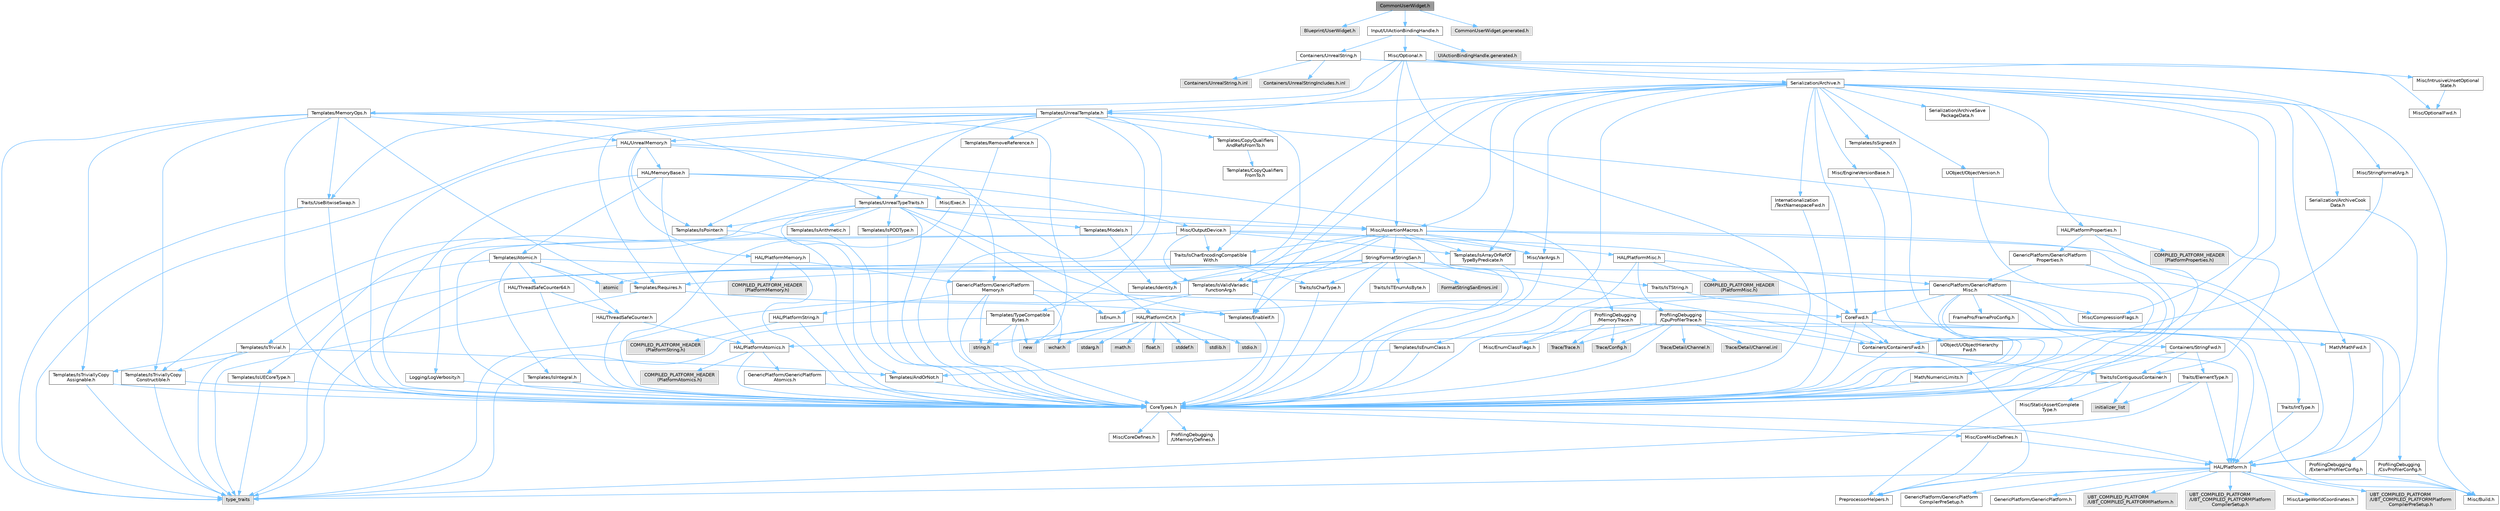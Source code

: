 digraph "CommonUserWidget.h"
{
 // INTERACTIVE_SVG=YES
 // LATEX_PDF_SIZE
  bgcolor="transparent";
  edge [fontname=Helvetica,fontsize=10,labelfontname=Helvetica,labelfontsize=10];
  node [fontname=Helvetica,fontsize=10,shape=box,height=0.2,width=0.4];
  Node1 [id="Node000001",label="CommonUserWidget.h",height=0.2,width=0.4,color="gray40", fillcolor="grey60", style="filled", fontcolor="black",tooltip=" "];
  Node1 -> Node2 [id="edge1_Node000001_Node000002",color="steelblue1",style="solid",tooltip=" "];
  Node2 [id="Node000002",label="Blueprint/UserWidget.h",height=0.2,width=0.4,color="grey60", fillcolor="#E0E0E0", style="filled",tooltip=" "];
  Node1 -> Node3 [id="edge2_Node000001_Node000003",color="steelblue1",style="solid",tooltip=" "];
  Node3 [id="Node000003",label="Input/UIActionBindingHandle.h",height=0.2,width=0.4,color="grey40", fillcolor="white", style="filled",URL="$db/d66/UIActionBindingHandle_8h.html",tooltip=" "];
  Node3 -> Node4 [id="edge3_Node000003_Node000004",color="steelblue1",style="solid",tooltip=" "];
  Node4 [id="Node000004",label="Containers/UnrealString.h",height=0.2,width=0.4,color="grey40", fillcolor="white", style="filled",URL="$d5/dba/UnrealString_8h.html",tooltip=" "];
  Node4 -> Node5 [id="edge4_Node000004_Node000005",color="steelblue1",style="solid",tooltip=" "];
  Node5 [id="Node000005",label="Containers/UnrealStringIncludes.h.inl",height=0.2,width=0.4,color="grey60", fillcolor="#E0E0E0", style="filled",tooltip=" "];
  Node4 -> Node6 [id="edge5_Node000004_Node000006",color="steelblue1",style="solid",tooltip=" "];
  Node6 [id="Node000006",label="Containers/UnrealString.h.inl",height=0.2,width=0.4,color="grey60", fillcolor="#E0E0E0", style="filled",tooltip=" "];
  Node4 -> Node7 [id="edge6_Node000004_Node000007",color="steelblue1",style="solid",tooltip=" "];
  Node7 [id="Node000007",label="Misc/StringFormatArg.h",height=0.2,width=0.4,color="grey40", fillcolor="white", style="filled",URL="$d2/d16/StringFormatArg_8h.html",tooltip=" "];
  Node7 -> Node8 [id="edge7_Node000007_Node000008",color="steelblue1",style="solid",tooltip=" "];
  Node8 [id="Node000008",label="Containers/ContainersFwd.h",height=0.2,width=0.4,color="grey40", fillcolor="white", style="filled",URL="$d4/d0a/ContainersFwd_8h.html",tooltip=" "];
  Node8 -> Node9 [id="edge8_Node000008_Node000009",color="steelblue1",style="solid",tooltip=" "];
  Node9 [id="Node000009",label="HAL/Platform.h",height=0.2,width=0.4,color="grey40", fillcolor="white", style="filled",URL="$d9/dd0/Platform_8h.html",tooltip=" "];
  Node9 -> Node10 [id="edge9_Node000009_Node000010",color="steelblue1",style="solid",tooltip=" "];
  Node10 [id="Node000010",label="Misc/Build.h",height=0.2,width=0.4,color="grey40", fillcolor="white", style="filled",URL="$d3/dbb/Build_8h.html",tooltip=" "];
  Node9 -> Node11 [id="edge10_Node000009_Node000011",color="steelblue1",style="solid",tooltip=" "];
  Node11 [id="Node000011",label="Misc/LargeWorldCoordinates.h",height=0.2,width=0.4,color="grey40", fillcolor="white", style="filled",URL="$d2/dcb/LargeWorldCoordinates_8h.html",tooltip=" "];
  Node9 -> Node12 [id="edge11_Node000009_Node000012",color="steelblue1",style="solid",tooltip=" "];
  Node12 [id="Node000012",label="type_traits",height=0.2,width=0.4,color="grey60", fillcolor="#E0E0E0", style="filled",tooltip=" "];
  Node9 -> Node13 [id="edge12_Node000009_Node000013",color="steelblue1",style="solid",tooltip=" "];
  Node13 [id="Node000013",label="PreprocessorHelpers.h",height=0.2,width=0.4,color="grey40", fillcolor="white", style="filled",URL="$db/ddb/PreprocessorHelpers_8h.html",tooltip=" "];
  Node9 -> Node14 [id="edge13_Node000009_Node000014",color="steelblue1",style="solid",tooltip=" "];
  Node14 [id="Node000014",label="UBT_COMPILED_PLATFORM\l/UBT_COMPILED_PLATFORMPlatform\lCompilerPreSetup.h",height=0.2,width=0.4,color="grey60", fillcolor="#E0E0E0", style="filled",tooltip=" "];
  Node9 -> Node15 [id="edge14_Node000009_Node000015",color="steelblue1",style="solid",tooltip=" "];
  Node15 [id="Node000015",label="GenericPlatform/GenericPlatform\lCompilerPreSetup.h",height=0.2,width=0.4,color="grey40", fillcolor="white", style="filled",URL="$d9/dc8/GenericPlatformCompilerPreSetup_8h.html",tooltip=" "];
  Node9 -> Node16 [id="edge15_Node000009_Node000016",color="steelblue1",style="solid",tooltip=" "];
  Node16 [id="Node000016",label="GenericPlatform/GenericPlatform.h",height=0.2,width=0.4,color="grey40", fillcolor="white", style="filled",URL="$d6/d84/GenericPlatform_8h.html",tooltip=" "];
  Node9 -> Node17 [id="edge16_Node000009_Node000017",color="steelblue1",style="solid",tooltip=" "];
  Node17 [id="Node000017",label="UBT_COMPILED_PLATFORM\l/UBT_COMPILED_PLATFORMPlatform.h",height=0.2,width=0.4,color="grey60", fillcolor="#E0E0E0", style="filled",tooltip=" "];
  Node9 -> Node18 [id="edge17_Node000009_Node000018",color="steelblue1",style="solid",tooltip=" "];
  Node18 [id="Node000018",label="UBT_COMPILED_PLATFORM\l/UBT_COMPILED_PLATFORMPlatform\lCompilerSetup.h",height=0.2,width=0.4,color="grey60", fillcolor="#E0E0E0", style="filled",tooltip=" "];
  Node8 -> Node19 [id="edge18_Node000008_Node000019",color="steelblue1",style="solid",tooltip=" "];
  Node19 [id="Node000019",label="CoreTypes.h",height=0.2,width=0.4,color="grey40", fillcolor="white", style="filled",URL="$dc/dec/CoreTypes_8h.html",tooltip=" "];
  Node19 -> Node9 [id="edge19_Node000019_Node000009",color="steelblue1",style="solid",tooltip=" "];
  Node19 -> Node20 [id="edge20_Node000019_Node000020",color="steelblue1",style="solid",tooltip=" "];
  Node20 [id="Node000020",label="ProfilingDebugging\l/UMemoryDefines.h",height=0.2,width=0.4,color="grey40", fillcolor="white", style="filled",URL="$d2/da2/UMemoryDefines_8h.html",tooltip=" "];
  Node19 -> Node21 [id="edge21_Node000019_Node000021",color="steelblue1",style="solid",tooltip=" "];
  Node21 [id="Node000021",label="Misc/CoreMiscDefines.h",height=0.2,width=0.4,color="grey40", fillcolor="white", style="filled",URL="$da/d38/CoreMiscDefines_8h.html",tooltip=" "];
  Node21 -> Node9 [id="edge22_Node000021_Node000009",color="steelblue1",style="solid",tooltip=" "];
  Node21 -> Node13 [id="edge23_Node000021_Node000013",color="steelblue1",style="solid",tooltip=" "];
  Node19 -> Node22 [id="edge24_Node000019_Node000022",color="steelblue1",style="solid",tooltip=" "];
  Node22 [id="Node000022",label="Misc/CoreDefines.h",height=0.2,width=0.4,color="grey40", fillcolor="white", style="filled",URL="$d3/dd2/CoreDefines_8h.html",tooltip=" "];
  Node8 -> Node23 [id="edge25_Node000008_Node000023",color="steelblue1",style="solid",tooltip=" "];
  Node23 [id="Node000023",label="Traits/IsContiguousContainer.h",height=0.2,width=0.4,color="grey40", fillcolor="white", style="filled",URL="$d5/d3c/IsContiguousContainer_8h.html",tooltip=" "];
  Node23 -> Node19 [id="edge26_Node000023_Node000019",color="steelblue1",style="solid",tooltip=" "];
  Node23 -> Node24 [id="edge27_Node000023_Node000024",color="steelblue1",style="solid",tooltip=" "];
  Node24 [id="Node000024",label="Misc/StaticAssertComplete\lType.h",height=0.2,width=0.4,color="grey40", fillcolor="white", style="filled",URL="$d5/d4e/StaticAssertCompleteType_8h.html",tooltip=" "];
  Node23 -> Node25 [id="edge28_Node000023_Node000025",color="steelblue1",style="solid",tooltip=" "];
  Node25 [id="Node000025",label="initializer_list",height=0.2,width=0.4,color="grey60", fillcolor="#E0E0E0", style="filled",tooltip=" "];
  Node3 -> Node26 [id="edge29_Node000003_Node000026",color="steelblue1",style="solid",tooltip=" "];
  Node26 [id="Node000026",label="Misc/Optional.h",height=0.2,width=0.4,color="grey40", fillcolor="white", style="filled",URL="$d2/dae/Optional_8h.html",tooltip=" "];
  Node26 -> Node19 [id="edge30_Node000026_Node000019",color="steelblue1",style="solid",tooltip=" "];
  Node26 -> Node27 [id="edge31_Node000026_Node000027",color="steelblue1",style="solid",tooltip=" "];
  Node27 [id="Node000027",label="Misc/AssertionMacros.h",height=0.2,width=0.4,color="grey40", fillcolor="white", style="filled",URL="$d0/dfa/AssertionMacros_8h.html",tooltip=" "];
  Node27 -> Node19 [id="edge32_Node000027_Node000019",color="steelblue1",style="solid",tooltip=" "];
  Node27 -> Node9 [id="edge33_Node000027_Node000009",color="steelblue1",style="solid",tooltip=" "];
  Node27 -> Node28 [id="edge34_Node000027_Node000028",color="steelblue1",style="solid",tooltip=" "];
  Node28 [id="Node000028",label="HAL/PlatformMisc.h",height=0.2,width=0.4,color="grey40", fillcolor="white", style="filled",URL="$d0/df5/PlatformMisc_8h.html",tooltip=" "];
  Node28 -> Node19 [id="edge35_Node000028_Node000019",color="steelblue1",style="solid",tooltip=" "];
  Node28 -> Node29 [id="edge36_Node000028_Node000029",color="steelblue1",style="solid",tooltip=" "];
  Node29 [id="Node000029",label="GenericPlatform/GenericPlatform\lMisc.h",height=0.2,width=0.4,color="grey40", fillcolor="white", style="filled",URL="$db/d9a/GenericPlatformMisc_8h.html",tooltip=" "];
  Node29 -> Node30 [id="edge37_Node000029_Node000030",color="steelblue1",style="solid",tooltip=" "];
  Node30 [id="Node000030",label="Containers/StringFwd.h",height=0.2,width=0.4,color="grey40", fillcolor="white", style="filled",URL="$df/d37/StringFwd_8h.html",tooltip=" "];
  Node30 -> Node19 [id="edge38_Node000030_Node000019",color="steelblue1",style="solid",tooltip=" "];
  Node30 -> Node31 [id="edge39_Node000030_Node000031",color="steelblue1",style="solid",tooltip=" "];
  Node31 [id="Node000031",label="Traits/ElementType.h",height=0.2,width=0.4,color="grey40", fillcolor="white", style="filled",URL="$d5/d4f/ElementType_8h.html",tooltip=" "];
  Node31 -> Node9 [id="edge40_Node000031_Node000009",color="steelblue1",style="solid",tooltip=" "];
  Node31 -> Node25 [id="edge41_Node000031_Node000025",color="steelblue1",style="solid",tooltip=" "];
  Node31 -> Node12 [id="edge42_Node000031_Node000012",color="steelblue1",style="solid",tooltip=" "];
  Node30 -> Node23 [id="edge43_Node000030_Node000023",color="steelblue1",style="solid",tooltip=" "];
  Node29 -> Node32 [id="edge44_Node000029_Node000032",color="steelblue1",style="solid",tooltip=" "];
  Node32 [id="Node000032",label="CoreFwd.h",height=0.2,width=0.4,color="grey40", fillcolor="white", style="filled",URL="$d1/d1e/CoreFwd_8h.html",tooltip=" "];
  Node32 -> Node19 [id="edge45_Node000032_Node000019",color="steelblue1",style="solid",tooltip=" "];
  Node32 -> Node8 [id="edge46_Node000032_Node000008",color="steelblue1",style="solid",tooltip=" "];
  Node32 -> Node33 [id="edge47_Node000032_Node000033",color="steelblue1",style="solid",tooltip=" "];
  Node33 [id="Node000033",label="Math/MathFwd.h",height=0.2,width=0.4,color="grey40", fillcolor="white", style="filled",URL="$d2/d10/MathFwd_8h.html",tooltip=" "];
  Node33 -> Node9 [id="edge48_Node000033_Node000009",color="steelblue1",style="solid",tooltip=" "];
  Node32 -> Node34 [id="edge49_Node000032_Node000034",color="steelblue1",style="solid",tooltip=" "];
  Node34 [id="Node000034",label="UObject/UObjectHierarchy\lFwd.h",height=0.2,width=0.4,color="grey40", fillcolor="white", style="filled",URL="$d3/d13/UObjectHierarchyFwd_8h.html",tooltip=" "];
  Node29 -> Node19 [id="edge50_Node000029_Node000019",color="steelblue1",style="solid",tooltip=" "];
  Node29 -> Node35 [id="edge51_Node000029_Node000035",color="steelblue1",style="solid",tooltip=" "];
  Node35 [id="Node000035",label="FramePro/FrameProConfig.h",height=0.2,width=0.4,color="grey40", fillcolor="white", style="filled",URL="$d7/d90/FrameProConfig_8h.html",tooltip=" "];
  Node29 -> Node36 [id="edge52_Node000029_Node000036",color="steelblue1",style="solid",tooltip=" "];
  Node36 [id="Node000036",label="HAL/PlatformCrt.h",height=0.2,width=0.4,color="grey40", fillcolor="white", style="filled",URL="$d8/d75/PlatformCrt_8h.html",tooltip=" "];
  Node36 -> Node37 [id="edge53_Node000036_Node000037",color="steelblue1",style="solid",tooltip=" "];
  Node37 [id="Node000037",label="new",height=0.2,width=0.4,color="grey60", fillcolor="#E0E0E0", style="filled",tooltip=" "];
  Node36 -> Node38 [id="edge54_Node000036_Node000038",color="steelblue1",style="solid",tooltip=" "];
  Node38 [id="Node000038",label="wchar.h",height=0.2,width=0.4,color="grey60", fillcolor="#E0E0E0", style="filled",tooltip=" "];
  Node36 -> Node39 [id="edge55_Node000036_Node000039",color="steelblue1",style="solid",tooltip=" "];
  Node39 [id="Node000039",label="stddef.h",height=0.2,width=0.4,color="grey60", fillcolor="#E0E0E0", style="filled",tooltip=" "];
  Node36 -> Node40 [id="edge56_Node000036_Node000040",color="steelblue1",style="solid",tooltip=" "];
  Node40 [id="Node000040",label="stdlib.h",height=0.2,width=0.4,color="grey60", fillcolor="#E0E0E0", style="filled",tooltip=" "];
  Node36 -> Node41 [id="edge57_Node000036_Node000041",color="steelblue1",style="solid",tooltip=" "];
  Node41 [id="Node000041",label="stdio.h",height=0.2,width=0.4,color="grey60", fillcolor="#E0E0E0", style="filled",tooltip=" "];
  Node36 -> Node42 [id="edge58_Node000036_Node000042",color="steelblue1",style="solid",tooltip=" "];
  Node42 [id="Node000042",label="stdarg.h",height=0.2,width=0.4,color="grey60", fillcolor="#E0E0E0", style="filled",tooltip=" "];
  Node36 -> Node43 [id="edge59_Node000036_Node000043",color="steelblue1",style="solid",tooltip=" "];
  Node43 [id="Node000043",label="math.h",height=0.2,width=0.4,color="grey60", fillcolor="#E0E0E0", style="filled",tooltip=" "];
  Node36 -> Node44 [id="edge60_Node000036_Node000044",color="steelblue1",style="solid",tooltip=" "];
  Node44 [id="Node000044",label="float.h",height=0.2,width=0.4,color="grey60", fillcolor="#E0E0E0", style="filled",tooltip=" "];
  Node36 -> Node45 [id="edge61_Node000036_Node000045",color="steelblue1",style="solid",tooltip=" "];
  Node45 [id="Node000045",label="string.h",height=0.2,width=0.4,color="grey60", fillcolor="#E0E0E0", style="filled",tooltip=" "];
  Node29 -> Node46 [id="edge62_Node000029_Node000046",color="steelblue1",style="solid",tooltip=" "];
  Node46 [id="Node000046",label="Math/NumericLimits.h",height=0.2,width=0.4,color="grey40", fillcolor="white", style="filled",URL="$df/d1b/NumericLimits_8h.html",tooltip=" "];
  Node46 -> Node19 [id="edge63_Node000046_Node000019",color="steelblue1",style="solid",tooltip=" "];
  Node29 -> Node47 [id="edge64_Node000029_Node000047",color="steelblue1",style="solid",tooltip=" "];
  Node47 [id="Node000047",label="Misc/CompressionFlags.h",height=0.2,width=0.4,color="grey40", fillcolor="white", style="filled",URL="$d9/d76/CompressionFlags_8h.html",tooltip=" "];
  Node29 -> Node48 [id="edge65_Node000029_Node000048",color="steelblue1",style="solid",tooltip=" "];
  Node48 [id="Node000048",label="Misc/EnumClassFlags.h",height=0.2,width=0.4,color="grey40", fillcolor="white", style="filled",URL="$d8/de7/EnumClassFlags_8h.html",tooltip=" "];
  Node29 -> Node49 [id="edge66_Node000029_Node000049",color="steelblue1",style="solid",tooltip=" "];
  Node49 [id="Node000049",label="ProfilingDebugging\l/CsvProfilerConfig.h",height=0.2,width=0.4,color="grey40", fillcolor="white", style="filled",URL="$d3/d88/CsvProfilerConfig_8h.html",tooltip=" "];
  Node49 -> Node10 [id="edge67_Node000049_Node000010",color="steelblue1",style="solid",tooltip=" "];
  Node29 -> Node50 [id="edge68_Node000029_Node000050",color="steelblue1",style="solid",tooltip=" "];
  Node50 [id="Node000050",label="ProfilingDebugging\l/ExternalProfilerConfig.h",height=0.2,width=0.4,color="grey40", fillcolor="white", style="filled",URL="$d3/dbb/ExternalProfilerConfig_8h.html",tooltip=" "];
  Node50 -> Node10 [id="edge69_Node000050_Node000010",color="steelblue1",style="solid",tooltip=" "];
  Node28 -> Node51 [id="edge70_Node000028_Node000051",color="steelblue1",style="solid",tooltip=" "];
  Node51 [id="Node000051",label="COMPILED_PLATFORM_HEADER\l(PlatformMisc.h)",height=0.2,width=0.4,color="grey60", fillcolor="#E0E0E0", style="filled",tooltip=" "];
  Node28 -> Node52 [id="edge71_Node000028_Node000052",color="steelblue1",style="solid",tooltip=" "];
  Node52 [id="Node000052",label="ProfilingDebugging\l/CpuProfilerTrace.h",height=0.2,width=0.4,color="grey40", fillcolor="white", style="filled",URL="$da/dcb/CpuProfilerTrace_8h.html",tooltip=" "];
  Node52 -> Node19 [id="edge72_Node000052_Node000019",color="steelblue1",style="solid",tooltip=" "];
  Node52 -> Node8 [id="edge73_Node000052_Node000008",color="steelblue1",style="solid",tooltip=" "];
  Node52 -> Node53 [id="edge74_Node000052_Node000053",color="steelblue1",style="solid",tooltip=" "];
  Node53 [id="Node000053",label="HAL/PlatformAtomics.h",height=0.2,width=0.4,color="grey40", fillcolor="white", style="filled",URL="$d3/d36/PlatformAtomics_8h.html",tooltip=" "];
  Node53 -> Node19 [id="edge75_Node000053_Node000019",color="steelblue1",style="solid",tooltip=" "];
  Node53 -> Node54 [id="edge76_Node000053_Node000054",color="steelblue1",style="solid",tooltip=" "];
  Node54 [id="Node000054",label="GenericPlatform/GenericPlatform\lAtomics.h",height=0.2,width=0.4,color="grey40", fillcolor="white", style="filled",URL="$da/d72/GenericPlatformAtomics_8h.html",tooltip=" "];
  Node54 -> Node19 [id="edge77_Node000054_Node000019",color="steelblue1",style="solid",tooltip=" "];
  Node53 -> Node55 [id="edge78_Node000053_Node000055",color="steelblue1",style="solid",tooltip=" "];
  Node55 [id="Node000055",label="COMPILED_PLATFORM_HEADER\l(PlatformAtomics.h)",height=0.2,width=0.4,color="grey60", fillcolor="#E0E0E0", style="filled",tooltip=" "];
  Node52 -> Node13 [id="edge79_Node000052_Node000013",color="steelblue1",style="solid",tooltip=" "];
  Node52 -> Node10 [id="edge80_Node000052_Node000010",color="steelblue1",style="solid",tooltip=" "];
  Node52 -> Node56 [id="edge81_Node000052_Node000056",color="steelblue1",style="solid",tooltip=" "];
  Node56 [id="Node000056",label="Trace/Config.h",height=0.2,width=0.4,color="grey60", fillcolor="#E0E0E0", style="filled",tooltip=" "];
  Node52 -> Node57 [id="edge82_Node000052_Node000057",color="steelblue1",style="solid",tooltip=" "];
  Node57 [id="Node000057",label="Trace/Detail/Channel.h",height=0.2,width=0.4,color="grey60", fillcolor="#E0E0E0", style="filled",tooltip=" "];
  Node52 -> Node58 [id="edge83_Node000052_Node000058",color="steelblue1",style="solid",tooltip=" "];
  Node58 [id="Node000058",label="Trace/Detail/Channel.inl",height=0.2,width=0.4,color="grey60", fillcolor="#E0E0E0", style="filled",tooltip=" "];
  Node52 -> Node59 [id="edge84_Node000052_Node000059",color="steelblue1",style="solid",tooltip=" "];
  Node59 [id="Node000059",label="Trace/Trace.h",height=0.2,width=0.4,color="grey60", fillcolor="#E0E0E0", style="filled",tooltip=" "];
  Node27 -> Node13 [id="edge85_Node000027_Node000013",color="steelblue1",style="solid",tooltip=" "];
  Node27 -> Node60 [id="edge86_Node000027_Node000060",color="steelblue1",style="solid",tooltip=" "];
  Node60 [id="Node000060",label="Templates/EnableIf.h",height=0.2,width=0.4,color="grey40", fillcolor="white", style="filled",URL="$d7/d60/EnableIf_8h.html",tooltip=" "];
  Node60 -> Node19 [id="edge87_Node000060_Node000019",color="steelblue1",style="solid",tooltip=" "];
  Node27 -> Node61 [id="edge88_Node000027_Node000061",color="steelblue1",style="solid",tooltip=" "];
  Node61 [id="Node000061",label="Templates/IsArrayOrRefOf\lTypeByPredicate.h",height=0.2,width=0.4,color="grey40", fillcolor="white", style="filled",URL="$d6/da1/IsArrayOrRefOfTypeByPredicate_8h.html",tooltip=" "];
  Node61 -> Node19 [id="edge89_Node000061_Node000019",color="steelblue1",style="solid",tooltip=" "];
  Node27 -> Node62 [id="edge90_Node000027_Node000062",color="steelblue1",style="solid",tooltip=" "];
  Node62 [id="Node000062",label="Templates/IsValidVariadic\lFunctionArg.h",height=0.2,width=0.4,color="grey40", fillcolor="white", style="filled",URL="$d0/dc8/IsValidVariadicFunctionArg_8h.html",tooltip=" "];
  Node62 -> Node19 [id="edge91_Node000062_Node000019",color="steelblue1",style="solid",tooltip=" "];
  Node62 -> Node63 [id="edge92_Node000062_Node000063",color="steelblue1",style="solid",tooltip=" "];
  Node63 [id="Node000063",label="IsEnum.h",height=0.2,width=0.4,color="grey40", fillcolor="white", style="filled",URL="$d4/de5/IsEnum_8h.html",tooltip=" "];
  Node62 -> Node12 [id="edge93_Node000062_Node000012",color="steelblue1",style="solid",tooltip=" "];
  Node27 -> Node64 [id="edge94_Node000027_Node000064",color="steelblue1",style="solid",tooltip=" "];
  Node64 [id="Node000064",label="Traits/IsCharEncodingCompatible\lWith.h",height=0.2,width=0.4,color="grey40", fillcolor="white", style="filled",URL="$df/dd1/IsCharEncodingCompatibleWith_8h.html",tooltip=" "];
  Node64 -> Node12 [id="edge95_Node000064_Node000012",color="steelblue1",style="solid",tooltip=" "];
  Node64 -> Node65 [id="edge96_Node000064_Node000065",color="steelblue1",style="solid",tooltip=" "];
  Node65 [id="Node000065",label="Traits/IsCharType.h",height=0.2,width=0.4,color="grey40", fillcolor="white", style="filled",URL="$db/d51/IsCharType_8h.html",tooltip=" "];
  Node65 -> Node19 [id="edge97_Node000065_Node000019",color="steelblue1",style="solid",tooltip=" "];
  Node27 -> Node66 [id="edge98_Node000027_Node000066",color="steelblue1",style="solid",tooltip=" "];
  Node66 [id="Node000066",label="Misc/VarArgs.h",height=0.2,width=0.4,color="grey40", fillcolor="white", style="filled",URL="$d5/d6f/VarArgs_8h.html",tooltip=" "];
  Node66 -> Node19 [id="edge99_Node000066_Node000019",color="steelblue1",style="solid",tooltip=" "];
  Node27 -> Node67 [id="edge100_Node000027_Node000067",color="steelblue1",style="solid",tooltip=" "];
  Node67 [id="Node000067",label="String/FormatStringSan.h",height=0.2,width=0.4,color="grey40", fillcolor="white", style="filled",URL="$d3/d8b/FormatStringSan_8h.html",tooltip=" "];
  Node67 -> Node12 [id="edge101_Node000067_Node000012",color="steelblue1",style="solid",tooltip=" "];
  Node67 -> Node19 [id="edge102_Node000067_Node000019",color="steelblue1",style="solid",tooltip=" "];
  Node67 -> Node68 [id="edge103_Node000067_Node000068",color="steelblue1",style="solid",tooltip=" "];
  Node68 [id="Node000068",label="Templates/Requires.h",height=0.2,width=0.4,color="grey40", fillcolor="white", style="filled",URL="$dc/d96/Requires_8h.html",tooltip=" "];
  Node68 -> Node60 [id="edge104_Node000068_Node000060",color="steelblue1",style="solid",tooltip=" "];
  Node68 -> Node12 [id="edge105_Node000068_Node000012",color="steelblue1",style="solid",tooltip=" "];
  Node67 -> Node69 [id="edge106_Node000067_Node000069",color="steelblue1",style="solid",tooltip=" "];
  Node69 [id="Node000069",label="Templates/Identity.h",height=0.2,width=0.4,color="grey40", fillcolor="white", style="filled",URL="$d0/dd5/Identity_8h.html",tooltip=" "];
  Node67 -> Node62 [id="edge107_Node000067_Node000062",color="steelblue1",style="solid",tooltip=" "];
  Node67 -> Node65 [id="edge108_Node000067_Node000065",color="steelblue1",style="solid",tooltip=" "];
  Node67 -> Node70 [id="edge109_Node000067_Node000070",color="steelblue1",style="solid",tooltip=" "];
  Node70 [id="Node000070",label="Traits/IsTEnumAsByte.h",height=0.2,width=0.4,color="grey40", fillcolor="white", style="filled",URL="$d1/de6/IsTEnumAsByte_8h.html",tooltip=" "];
  Node67 -> Node71 [id="edge110_Node000067_Node000071",color="steelblue1",style="solid",tooltip=" "];
  Node71 [id="Node000071",label="Traits/IsTString.h",height=0.2,width=0.4,color="grey40", fillcolor="white", style="filled",URL="$d0/df8/IsTString_8h.html",tooltip=" "];
  Node71 -> Node8 [id="edge111_Node000071_Node000008",color="steelblue1",style="solid",tooltip=" "];
  Node67 -> Node8 [id="edge112_Node000067_Node000008",color="steelblue1",style="solid",tooltip=" "];
  Node67 -> Node72 [id="edge113_Node000067_Node000072",color="steelblue1",style="solid",tooltip=" "];
  Node72 [id="Node000072",label="FormatStringSanErrors.inl",height=0.2,width=0.4,color="grey60", fillcolor="#E0E0E0", style="filled",tooltip=" "];
  Node27 -> Node73 [id="edge114_Node000027_Node000073",color="steelblue1",style="solid",tooltip=" "];
  Node73 [id="Node000073",label="atomic",height=0.2,width=0.4,color="grey60", fillcolor="#E0E0E0", style="filled",tooltip=" "];
  Node26 -> Node74 [id="edge115_Node000026_Node000074",color="steelblue1",style="solid",tooltip=" "];
  Node74 [id="Node000074",label="Misc/IntrusiveUnsetOptional\lState.h",height=0.2,width=0.4,color="grey40", fillcolor="white", style="filled",URL="$d2/d0a/IntrusiveUnsetOptionalState_8h.html",tooltip=" "];
  Node74 -> Node75 [id="edge116_Node000074_Node000075",color="steelblue1",style="solid",tooltip=" "];
  Node75 [id="Node000075",label="Misc/OptionalFwd.h",height=0.2,width=0.4,color="grey40", fillcolor="white", style="filled",URL="$dc/d50/OptionalFwd_8h.html",tooltip=" "];
  Node26 -> Node75 [id="edge117_Node000026_Node000075",color="steelblue1",style="solid",tooltip=" "];
  Node26 -> Node76 [id="edge118_Node000026_Node000076",color="steelblue1",style="solid",tooltip=" "];
  Node76 [id="Node000076",label="Templates/MemoryOps.h",height=0.2,width=0.4,color="grey40", fillcolor="white", style="filled",URL="$db/dea/MemoryOps_8h.html",tooltip=" "];
  Node76 -> Node19 [id="edge119_Node000076_Node000019",color="steelblue1",style="solid",tooltip=" "];
  Node76 -> Node77 [id="edge120_Node000076_Node000077",color="steelblue1",style="solid",tooltip=" "];
  Node77 [id="Node000077",label="HAL/UnrealMemory.h",height=0.2,width=0.4,color="grey40", fillcolor="white", style="filled",URL="$d9/d96/UnrealMemory_8h.html",tooltip=" "];
  Node77 -> Node19 [id="edge121_Node000077_Node000019",color="steelblue1",style="solid",tooltip=" "];
  Node77 -> Node78 [id="edge122_Node000077_Node000078",color="steelblue1",style="solid",tooltip=" "];
  Node78 [id="Node000078",label="GenericPlatform/GenericPlatform\lMemory.h",height=0.2,width=0.4,color="grey40", fillcolor="white", style="filled",URL="$dd/d22/GenericPlatformMemory_8h.html",tooltip=" "];
  Node78 -> Node32 [id="edge123_Node000078_Node000032",color="steelblue1",style="solid",tooltip=" "];
  Node78 -> Node19 [id="edge124_Node000078_Node000019",color="steelblue1",style="solid",tooltip=" "];
  Node78 -> Node79 [id="edge125_Node000078_Node000079",color="steelblue1",style="solid",tooltip=" "];
  Node79 [id="Node000079",label="HAL/PlatformString.h",height=0.2,width=0.4,color="grey40", fillcolor="white", style="filled",URL="$db/db5/PlatformString_8h.html",tooltip=" "];
  Node79 -> Node19 [id="edge126_Node000079_Node000019",color="steelblue1",style="solid",tooltip=" "];
  Node79 -> Node80 [id="edge127_Node000079_Node000080",color="steelblue1",style="solid",tooltip=" "];
  Node80 [id="Node000080",label="COMPILED_PLATFORM_HEADER\l(PlatformString.h)",height=0.2,width=0.4,color="grey60", fillcolor="#E0E0E0", style="filled",tooltip=" "];
  Node78 -> Node45 [id="edge128_Node000078_Node000045",color="steelblue1",style="solid",tooltip=" "];
  Node78 -> Node38 [id="edge129_Node000078_Node000038",color="steelblue1",style="solid",tooltip=" "];
  Node77 -> Node81 [id="edge130_Node000077_Node000081",color="steelblue1",style="solid",tooltip=" "];
  Node81 [id="Node000081",label="HAL/MemoryBase.h",height=0.2,width=0.4,color="grey40", fillcolor="white", style="filled",URL="$d6/d9f/MemoryBase_8h.html",tooltip=" "];
  Node81 -> Node19 [id="edge131_Node000081_Node000019",color="steelblue1",style="solid",tooltip=" "];
  Node81 -> Node53 [id="edge132_Node000081_Node000053",color="steelblue1",style="solid",tooltip=" "];
  Node81 -> Node36 [id="edge133_Node000081_Node000036",color="steelblue1",style="solid",tooltip=" "];
  Node81 -> Node82 [id="edge134_Node000081_Node000082",color="steelblue1",style="solid",tooltip=" "];
  Node82 [id="Node000082",label="Misc/Exec.h",height=0.2,width=0.4,color="grey40", fillcolor="white", style="filled",URL="$de/ddb/Exec_8h.html",tooltip=" "];
  Node82 -> Node19 [id="edge135_Node000082_Node000019",color="steelblue1",style="solid",tooltip=" "];
  Node82 -> Node27 [id="edge136_Node000082_Node000027",color="steelblue1",style="solid",tooltip=" "];
  Node81 -> Node83 [id="edge137_Node000081_Node000083",color="steelblue1",style="solid",tooltip=" "];
  Node83 [id="Node000083",label="Misc/OutputDevice.h",height=0.2,width=0.4,color="grey40", fillcolor="white", style="filled",URL="$d7/d32/OutputDevice_8h.html",tooltip=" "];
  Node83 -> Node32 [id="edge138_Node000083_Node000032",color="steelblue1",style="solid",tooltip=" "];
  Node83 -> Node19 [id="edge139_Node000083_Node000019",color="steelblue1",style="solid",tooltip=" "];
  Node83 -> Node84 [id="edge140_Node000083_Node000084",color="steelblue1",style="solid",tooltip=" "];
  Node84 [id="Node000084",label="Logging/LogVerbosity.h",height=0.2,width=0.4,color="grey40", fillcolor="white", style="filled",URL="$d2/d8f/LogVerbosity_8h.html",tooltip=" "];
  Node84 -> Node19 [id="edge141_Node000084_Node000019",color="steelblue1",style="solid",tooltip=" "];
  Node83 -> Node66 [id="edge142_Node000083_Node000066",color="steelblue1",style="solid",tooltip=" "];
  Node83 -> Node61 [id="edge143_Node000083_Node000061",color="steelblue1",style="solid",tooltip=" "];
  Node83 -> Node62 [id="edge144_Node000083_Node000062",color="steelblue1",style="solid",tooltip=" "];
  Node83 -> Node64 [id="edge145_Node000083_Node000064",color="steelblue1",style="solid",tooltip=" "];
  Node81 -> Node85 [id="edge146_Node000081_Node000085",color="steelblue1",style="solid",tooltip=" "];
  Node85 [id="Node000085",label="Templates/Atomic.h",height=0.2,width=0.4,color="grey40", fillcolor="white", style="filled",URL="$d3/d91/Atomic_8h.html",tooltip=" "];
  Node85 -> Node86 [id="edge147_Node000085_Node000086",color="steelblue1",style="solid",tooltip=" "];
  Node86 [id="Node000086",label="HAL/ThreadSafeCounter.h",height=0.2,width=0.4,color="grey40", fillcolor="white", style="filled",URL="$dc/dc9/ThreadSafeCounter_8h.html",tooltip=" "];
  Node86 -> Node19 [id="edge148_Node000086_Node000019",color="steelblue1",style="solid",tooltip=" "];
  Node86 -> Node53 [id="edge149_Node000086_Node000053",color="steelblue1",style="solid",tooltip=" "];
  Node85 -> Node87 [id="edge150_Node000085_Node000087",color="steelblue1",style="solid",tooltip=" "];
  Node87 [id="Node000087",label="HAL/ThreadSafeCounter64.h",height=0.2,width=0.4,color="grey40", fillcolor="white", style="filled",URL="$d0/d12/ThreadSafeCounter64_8h.html",tooltip=" "];
  Node87 -> Node19 [id="edge151_Node000087_Node000019",color="steelblue1",style="solid",tooltip=" "];
  Node87 -> Node86 [id="edge152_Node000087_Node000086",color="steelblue1",style="solid",tooltip=" "];
  Node85 -> Node88 [id="edge153_Node000085_Node000088",color="steelblue1",style="solid",tooltip=" "];
  Node88 [id="Node000088",label="Templates/IsIntegral.h",height=0.2,width=0.4,color="grey40", fillcolor="white", style="filled",URL="$da/d64/IsIntegral_8h.html",tooltip=" "];
  Node88 -> Node19 [id="edge154_Node000088_Node000019",color="steelblue1",style="solid",tooltip=" "];
  Node85 -> Node89 [id="edge155_Node000085_Node000089",color="steelblue1",style="solid",tooltip=" "];
  Node89 [id="Node000089",label="Templates/IsTrivial.h",height=0.2,width=0.4,color="grey40", fillcolor="white", style="filled",URL="$da/d4c/IsTrivial_8h.html",tooltip=" "];
  Node89 -> Node90 [id="edge156_Node000089_Node000090",color="steelblue1",style="solid",tooltip=" "];
  Node90 [id="Node000090",label="Templates/AndOrNot.h",height=0.2,width=0.4,color="grey40", fillcolor="white", style="filled",URL="$db/d0a/AndOrNot_8h.html",tooltip=" "];
  Node90 -> Node19 [id="edge157_Node000090_Node000019",color="steelblue1",style="solid",tooltip=" "];
  Node89 -> Node91 [id="edge158_Node000089_Node000091",color="steelblue1",style="solid",tooltip=" "];
  Node91 [id="Node000091",label="Templates/IsTriviallyCopy\lConstructible.h",height=0.2,width=0.4,color="grey40", fillcolor="white", style="filled",URL="$d3/d78/IsTriviallyCopyConstructible_8h.html",tooltip=" "];
  Node91 -> Node19 [id="edge159_Node000091_Node000019",color="steelblue1",style="solid",tooltip=" "];
  Node91 -> Node12 [id="edge160_Node000091_Node000012",color="steelblue1",style="solid",tooltip=" "];
  Node89 -> Node92 [id="edge161_Node000089_Node000092",color="steelblue1",style="solid",tooltip=" "];
  Node92 [id="Node000092",label="Templates/IsTriviallyCopy\lAssignable.h",height=0.2,width=0.4,color="grey40", fillcolor="white", style="filled",URL="$d2/df2/IsTriviallyCopyAssignable_8h.html",tooltip=" "];
  Node92 -> Node19 [id="edge162_Node000092_Node000019",color="steelblue1",style="solid",tooltip=" "];
  Node92 -> Node12 [id="edge163_Node000092_Node000012",color="steelblue1",style="solid",tooltip=" "];
  Node89 -> Node12 [id="edge164_Node000089_Node000012",color="steelblue1",style="solid",tooltip=" "];
  Node85 -> Node93 [id="edge165_Node000085_Node000093",color="steelblue1",style="solid",tooltip=" "];
  Node93 [id="Node000093",label="Traits/IntType.h",height=0.2,width=0.4,color="grey40", fillcolor="white", style="filled",URL="$d7/deb/IntType_8h.html",tooltip=" "];
  Node93 -> Node9 [id="edge166_Node000093_Node000009",color="steelblue1",style="solid",tooltip=" "];
  Node85 -> Node73 [id="edge167_Node000085_Node000073",color="steelblue1",style="solid",tooltip=" "];
  Node77 -> Node94 [id="edge168_Node000077_Node000094",color="steelblue1",style="solid",tooltip=" "];
  Node94 [id="Node000094",label="HAL/PlatformMemory.h",height=0.2,width=0.4,color="grey40", fillcolor="white", style="filled",URL="$de/d68/PlatformMemory_8h.html",tooltip=" "];
  Node94 -> Node19 [id="edge169_Node000094_Node000019",color="steelblue1",style="solid",tooltip=" "];
  Node94 -> Node78 [id="edge170_Node000094_Node000078",color="steelblue1",style="solid",tooltip=" "];
  Node94 -> Node95 [id="edge171_Node000094_Node000095",color="steelblue1",style="solid",tooltip=" "];
  Node95 [id="Node000095",label="COMPILED_PLATFORM_HEADER\l(PlatformMemory.h)",height=0.2,width=0.4,color="grey60", fillcolor="#E0E0E0", style="filled",tooltip=" "];
  Node77 -> Node96 [id="edge172_Node000077_Node000096",color="steelblue1",style="solid",tooltip=" "];
  Node96 [id="Node000096",label="ProfilingDebugging\l/MemoryTrace.h",height=0.2,width=0.4,color="grey40", fillcolor="white", style="filled",URL="$da/dd7/MemoryTrace_8h.html",tooltip=" "];
  Node96 -> Node9 [id="edge173_Node000096_Node000009",color="steelblue1",style="solid",tooltip=" "];
  Node96 -> Node48 [id="edge174_Node000096_Node000048",color="steelblue1",style="solid",tooltip=" "];
  Node96 -> Node56 [id="edge175_Node000096_Node000056",color="steelblue1",style="solid",tooltip=" "];
  Node96 -> Node59 [id="edge176_Node000096_Node000059",color="steelblue1",style="solid",tooltip=" "];
  Node77 -> Node97 [id="edge177_Node000077_Node000097",color="steelblue1",style="solid",tooltip=" "];
  Node97 [id="Node000097",label="Templates/IsPointer.h",height=0.2,width=0.4,color="grey40", fillcolor="white", style="filled",URL="$d7/d05/IsPointer_8h.html",tooltip=" "];
  Node97 -> Node19 [id="edge178_Node000097_Node000019",color="steelblue1",style="solid",tooltip=" "];
  Node76 -> Node92 [id="edge179_Node000076_Node000092",color="steelblue1",style="solid",tooltip=" "];
  Node76 -> Node91 [id="edge180_Node000076_Node000091",color="steelblue1",style="solid",tooltip=" "];
  Node76 -> Node68 [id="edge181_Node000076_Node000068",color="steelblue1",style="solid",tooltip=" "];
  Node76 -> Node98 [id="edge182_Node000076_Node000098",color="steelblue1",style="solid",tooltip=" "];
  Node98 [id="Node000098",label="Templates/UnrealTypeTraits.h",height=0.2,width=0.4,color="grey40", fillcolor="white", style="filled",URL="$d2/d2d/UnrealTypeTraits_8h.html",tooltip=" "];
  Node98 -> Node19 [id="edge183_Node000098_Node000019",color="steelblue1",style="solid",tooltip=" "];
  Node98 -> Node97 [id="edge184_Node000098_Node000097",color="steelblue1",style="solid",tooltip=" "];
  Node98 -> Node27 [id="edge185_Node000098_Node000027",color="steelblue1",style="solid",tooltip=" "];
  Node98 -> Node90 [id="edge186_Node000098_Node000090",color="steelblue1",style="solid",tooltip=" "];
  Node98 -> Node60 [id="edge187_Node000098_Node000060",color="steelblue1",style="solid",tooltip=" "];
  Node98 -> Node99 [id="edge188_Node000098_Node000099",color="steelblue1",style="solid",tooltip=" "];
  Node99 [id="Node000099",label="Templates/IsArithmetic.h",height=0.2,width=0.4,color="grey40", fillcolor="white", style="filled",URL="$d2/d5d/IsArithmetic_8h.html",tooltip=" "];
  Node99 -> Node19 [id="edge189_Node000099_Node000019",color="steelblue1",style="solid",tooltip=" "];
  Node98 -> Node63 [id="edge190_Node000098_Node000063",color="steelblue1",style="solid",tooltip=" "];
  Node98 -> Node100 [id="edge191_Node000098_Node000100",color="steelblue1",style="solid",tooltip=" "];
  Node100 [id="Node000100",label="Templates/Models.h",height=0.2,width=0.4,color="grey40", fillcolor="white", style="filled",URL="$d3/d0c/Models_8h.html",tooltip=" "];
  Node100 -> Node69 [id="edge192_Node000100_Node000069",color="steelblue1",style="solid",tooltip=" "];
  Node98 -> Node101 [id="edge193_Node000098_Node000101",color="steelblue1",style="solid",tooltip=" "];
  Node101 [id="Node000101",label="Templates/IsPODType.h",height=0.2,width=0.4,color="grey40", fillcolor="white", style="filled",URL="$d7/db1/IsPODType_8h.html",tooltip=" "];
  Node101 -> Node19 [id="edge194_Node000101_Node000019",color="steelblue1",style="solid",tooltip=" "];
  Node98 -> Node102 [id="edge195_Node000098_Node000102",color="steelblue1",style="solid",tooltip=" "];
  Node102 [id="Node000102",label="Templates/IsUECoreType.h",height=0.2,width=0.4,color="grey40", fillcolor="white", style="filled",URL="$d1/db8/IsUECoreType_8h.html",tooltip=" "];
  Node102 -> Node19 [id="edge196_Node000102_Node000019",color="steelblue1",style="solid",tooltip=" "];
  Node102 -> Node12 [id="edge197_Node000102_Node000012",color="steelblue1",style="solid",tooltip=" "];
  Node98 -> Node91 [id="edge198_Node000098_Node000091",color="steelblue1",style="solid",tooltip=" "];
  Node76 -> Node103 [id="edge199_Node000076_Node000103",color="steelblue1",style="solid",tooltip=" "];
  Node103 [id="Node000103",label="Traits/UseBitwiseSwap.h",height=0.2,width=0.4,color="grey40", fillcolor="white", style="filled",URL="$db/df3/UseBitwiseSwap_8h.html",tooltip=" "];
  Node103 -> Node19 [id="edge200_Node000103_Node000019",color="steelblue1",style="solid",tooltip=" "];
  Node103 -> Node12 [id="edge201_Node000103_Node000012",color="steelblue1",style="solid",tooltip=" "];
  Node76 -> Node37 [id="edge202_Node000076_Node000037",color="steelblue1",style="solid",tooltip=" "];
  Node76 -> Node12 [id="edge203_Node000076_Node000012",color="steelblue1",style="solid",tooltip=" "];
  Node26 -> Node104 [id="edge204_Node000026_Node000104",color="steelblue1",style="solid",tooltip=" "];
  Node104 [id="Node000104",label="Templates/UnrealTemplate.h",height=0.2,width=0.4,color="grey40", fillcolor="white", style="filled",URL="$d4/d24/UnrealTemplate_8h.html",tooltip=" "];
  Node104 -> Node19 [id="edge205_Node000104_Node000019",color="steelblue1",style="solid",tooltip=" "];
  Node104 -> Node97 [id="edge206_Node000104_Node000097",color="steelblue1",style="solid",tooltip=" "];
  Node104 -> Node77 [id="edge207_Node000104_Node000077",color="steelblue1",style="solid",tooltip=" "];
  Node104 -> Node105 [id="edge208_Node000104_Node000105",color="steelblue1",style="solid",tooltip=" "];
  Node105 [id="Node000105",label="Templates/CopyQualifiers\lAndRefsFromTo.h",height=0.2,width=0.4,color="grey40", fillcolor="white", style="filled",URL="$d3/db3/CopyQualifiersAndRefsFromTo_8h.html",tooltip=" "];
  Node105 -> Node106 [id="edge209_Node000105_Node000106",color="steelblue1",style="solid",tooltip=" "];
  Node106 [id="Node000106",label="Templates/CopyQualifiers\lFromTo.h",height=0.2,width=0.4,color="grey40", fillcolor="white", style="filled",URL="$d5/db4/CopyQualifiersFromTo_8h.html",tooltip=" "];
  Node104 -> Node98 [id="edge210_Node000104_Node000098",color="steelblue1",style="solid",tooltip=" "];
  Node104 -> Node107 [id="edge211_Node000104_Node000107",color="steelblue1",style="solid",tooltip=" "];
  Node107 [id="Node000107",label="Templates/RemoveReference.h",height=0.2,width=0.4,color="grey40", fillcolor="white", style="filled",URL="$da/dbe/RemoveReference_8h.html",tooltip=" "];
  Node107 -> Node19 [id="edge212_Node000107_Node000019",color="steelblue1",style="solid",tooltip=" "];
  Node104 -> Node68 [id="edge213_Node000104_Node000068",color="steelblue1",style="solid",tooltip=" "];
  Node104 -> Node108 [id="edge214_Node000104_Node000108",color="steelblue1",style="solid",tooltip=" "];
  Node108 [id="Node000108",label="Templates/TypeCompatible\lBytes.h",height=0.2,width=0.4,color="grey40", fillcolor="white", style="filled",URL="$df/d0a/TypeCompatibleBytes_8h.html",tooltip=" "];
  Node108 -> Node19 [id="edge215_Node000108_Node000019",color="steelblue1",style="solid",tooltip=" "];
  Node108 -> Node45 [id="edge216_Node000108_Node000045",color="steelblue1",style="solid",tooltip=" "];
  Node108 -> Node37 [id="edge217_Node000108_Node000037",color="steelblue1",style="solid",tooltip=" "];
  Node108 -> Node12 [id="edge218_Node000108_Node000012",color="steelblue1",style="solid",tooltip=" "];
  Node104 -> Node69 [id="edge219_Node000104_Node000069",color="steelblue1",style="solid",tooltip=" "];
  Node104 -> Node23 [id="edge220_Node000104_Node000023",color="steelblue1",style="solid",tooltip=" "];
  Node104 -> Node103 [id="edge221_Node000104_Node000103",color="steelblue1",style="solid",tooltip=" "];
  Node104 -> Node12 [id="edge222_Node000104_Node000012",color="steelblue1",style="solid",tooltip=" "];
  Node26 -> Node109 [id="edge223_Node000026_Node000109",color="steelblue1",style="solid",tooltip=" "];
  Node109 [id="Node000109",label="Serialization/Archive.h",height=0.2,width=0.4,color="grey40", fillcolor="white", style="filled",URL="$d7/d3b/Archive_8h.html",tooltip=" "];
  Node109 -> Node32 [id="edge224_Node000109_Node000032",color="steelblue1",style="solid",tooltip=" "];
  Node109 -> Node19 [id="edge225_Node000109_Node000019",color="steelblue1",style="solid",tooltip=" "];
  Node109 -> Node110 [id="edge226_Node000109_Node000110",color="steelblue1",style="solid",tooltip=" "];
  Node110 [id="Node000110",label="HAL/PlatformProperties.h",height=0.2,width=0.4,color="grey40", fillcolor="white", style="filled",URL="$d9/db0/PlatformProperties_8h.html",tooltip=" "];
  Node110 -> Node19 [id="edge227_Node000110_Node000019",color="steelblue1",style="solid",tooltip=" "];
  Node110 -> Node111 [id="edge228_Node000110_Node000111",color="steelblue1",style="solid",tooltip=" "];
  Node111 [id="Node000111",label="GenericPlatform/GenericPlatform\lProperties.h",height=0.2,width=0.4,color="grey40", fillcolor="white", style="filled",URL="$d2/dcd/GenericPlatformProperties_8h.html",tooltip=" "];
  Node111 -> Node19 [id="edge229_Node000111_Node000019",color="steelblue1",style="solid",tooltip=" "];
  Node111 -> Node29 [id="edge230_Node000111_Node000029",color="steelblue1",style="solid",tooltip=" "];
  Node110 -> Node112 [id="edge231_Node000110_Node000112",color="steelblue1",style="solid",tooltip=" "];
  Node112 [id="Node000112",label="COMPILED_PLATFORM_HEADER\l(PlatformProperties.h)",height=0.2,width=0.4,color="grey60", fillcolor="#E0E0E0", style="filled",tooltip=" "];
  Node109 -> Node113 [id="edge232_Node000109_Node000113",color="steelblue1",style="solid",tooltip=" "];
  Node113 [id="Node000113",label="Internationalization\l/TextNamespaceFwd.h",height=0.2,width=0.4,color="grey40", fillcolor="white", style="filled",URL="$d8/d97/TextNamespaceFwd_8h.html",tooltip=" "];
  Node113 -> Node19 [id="edge233_Node000113_Node000019",color="steelblue1",style="solid",tooltip=" "];
  Node109 -> Node33 [id="edge234_Node000109_Node000033",color="steelblue1",style="solid",tooltip=" "];
  Node109 -> Node27 [id="edge235_Node000109_Node000027",color="steelblue1",style="solid",tooltip=" "];
  Node109 -> Node10 [id="edge236_Node000109_Node000010",color="steelblue1",style="solid",tooltip=" "];
  Node109 -> Node47 [id="edge237_Node000109_Node000047",color="steelblue1",style="solid",tooltip=" "];
  Node109 -> Node114 [id="edge238_Node000109_Node000114",color="steelblue1",style="solid",tooltip=" "];
  Node114 [id="Node000114",label="Misc/EngineVersionBase.h",height=0.2,width=0.4,color="grey40", fillcolor="white", style="filled",URL="$d5/d2b/EngineVersionBase_8h.html",tooltip=" "];
  Node114 -> Node19 [id="edge239_Node000114_Node000019",color="steelblue1",style="solid",tooltip=" "];
  Node109 -> Node66 [id="edge240_Node000109_Node000066",color="steelblue1",style="solid",tooltip=" "];
  Node109 -> Node115 [id="edge241_Node000109_Node000115",color="steelblue1",style="solid",tooltip=" "];
  Node115 [id="Node000115",label="Serialization/ArchiveCook\lData.h",height=0.2,width=0.4,color="grey40", fillcolor="white", style="filled",URL="$dc/db6/ArchiveCookData_8h.html",tooltip=" "];
  Node115 -> Node9 [id="edge242_Node000115_Node000009",color="steelblue1",style="solid",tooltip=" "];
  Node109 -> Node116 [id="edge243_Node000109_Node000116",color="steelblue1",style="solid",tooltip=" "];
  Node116 [id="Node000116",label="Serialization/ArchiveSave\lPackageData.h",height=0.2,width=0.4,color="grey40", fillcolor="white", style="filled",URL="$d1/d37/ArchiveSavePackageData_8h.html",tooltip=" "];
  Node109 -> Node60 [id="edge244_Node000109_Node000060",color="steelblue1",style="solid",tooltip=" "];
  Node109 -> Node61 [id="edge245_Node000109_Node000061",color="steelblue1",style="solid",tooltip=" "];
  Node109 -> Node117 [id="edge246_Node000109_Node000117",color="steelblue1",style="solid",tooltip=" "];
  Node117 [id="Node000117",label="Templates/IsEnumClass.h",height=0.2,width=0.4,color="grey40", fillcolor="white", style="filled",URL="$d7/d15/IsEnumClass_8h.html",tooltip=" "];
  Node117 -> Node19 [id="edge247_Node000117_Node000019",color="steelblue1",style="solid",tooltip=" "];
  Node117 -> Node90 [id="edge248_Node000117_Node000090",color="steelblue1",style="solid",tooltip=" "];
  Node109 -> Node118 [id="edge249_Node000109_Node000118",color="steelblue1",style="solid",tooltip=" "];
  Node118 [id="Node000118",label="Templates/IsSigned.h",height=0.2,width=0.4,color="grey40", fillcolor="white", style="filled",URL="$d8/dd8/IsSigned_8h.html",tooltip=" "];
  Node118 -> Node19 [id="edge250_Node000118_Node000019",color="steelblue1",style="solid",tooltip=" "];
  Node109 -> Node62 [id="edge251_Node000109_Node000062",color="steelblue1",style="solid",tooltip=" "];
  Node109 -> Node104 [id="edge252_Node000109_Node000104",color="steelblue1",style="solid",tooltip=" "];
  Node109 -> Node64 [id="edge253_Node000109_Node000064",color="steelblue1",style="solid",tooltip=" "];
  Node109 -> Node119 [id="edge254_Node000109_Node000119",color="steelblue1",style="solid",tooltip=" "];
  Node119 [id="Node000119",label="UObject/ObjectVersion.h",height=0.2,width=0.4,color="grey40", fillcolor="white", style="filled",URL="$da/d63/ObjectVersion_8h.html",tooltip=" "];
  Node119 -> Node19 [id="edge255_Node000119_Node000019",color="steelblue1",style="solid",tooltip=" "];
  Node3 -> Node120 [id="edge256_Node000003_Node000120",color="steelblue1",style="solid",tooltip=" "];
  Node120 [id="Node000120",label="UIActionBindingHandle.generated.h",height=0.2,width=0.4,color="grey60", fillcolor="#E0E0E0", style="filled",tooltip=" "];
  Node1 -> Node121 [id="edge257_Node000001_Node000121",color="steelblue1",style="solid",tooltip=" "];
  Node121 [id="Node000121",label="CommonUserWidget.generated.h",height=0.2,width=0.4,color="grey60", fillcolor="#E0E0E0", style="filled",tooltip=" "];
}
